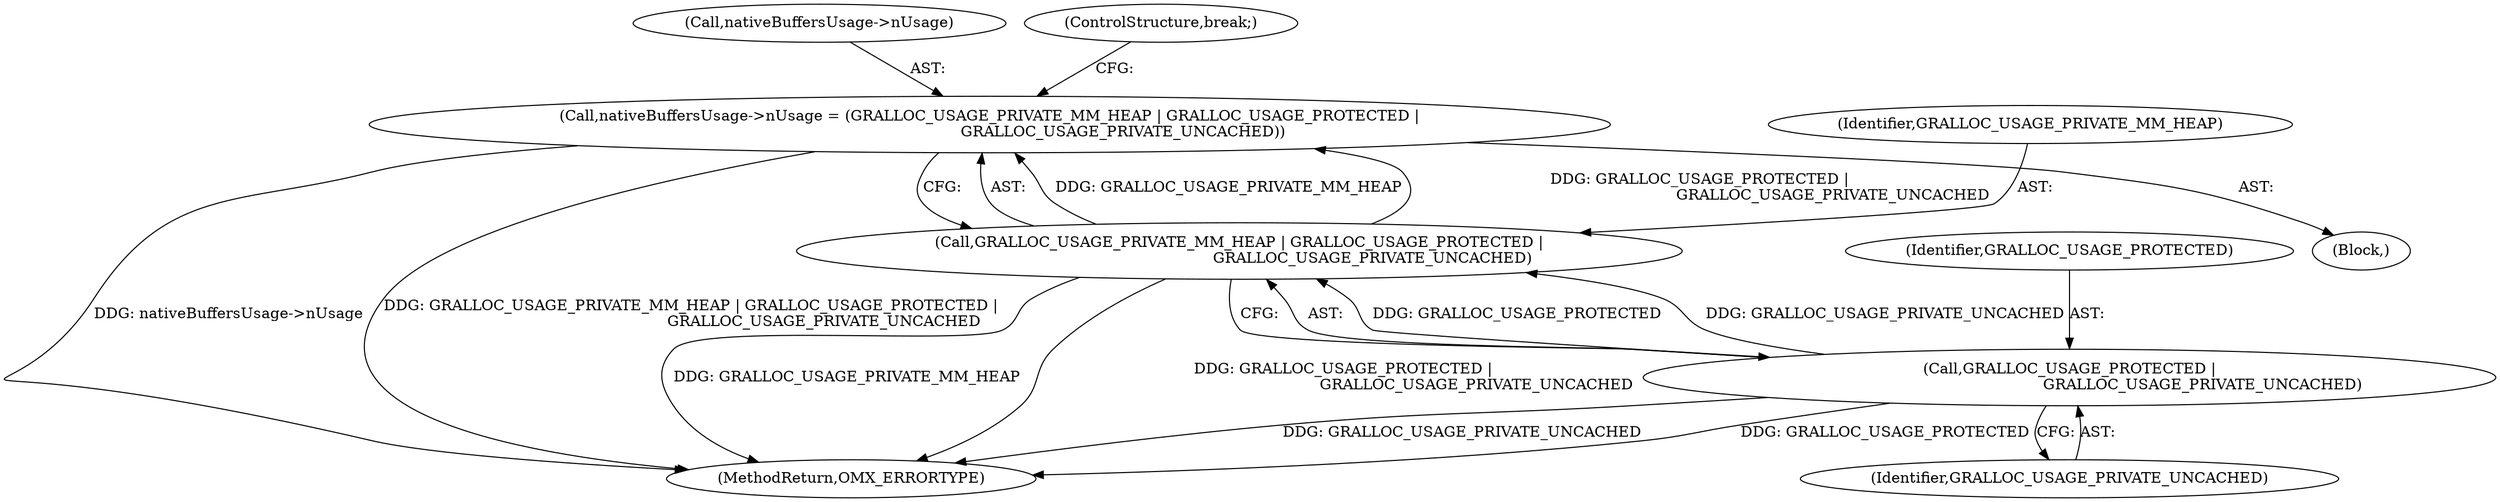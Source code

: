 digraph "0_Android_560ccdb509a7b86186fac0fce1b25bd9a3e6a6e8_0@pointer" {
"1000602" [label="(Call,nativeBuffersUsage->nUsage = (GRALLOC_USAGE_PRIVATE_MM_HEAP | GRALLOC_USAGE_PROTECTED |\n                                                        GRALLOC_USAGE_PRIVATE_UNCACHED))"];
"1000606" [label="(Call,GRALLOC_USAGE_PRIVATE_MM_HEAP | GRALLOC_USAGE_PROTECTED |\n                                                        GRALLOC_USAGE_PRIVATE_UNCACHED)"];
"1000608" [label="(Call,GRALLOC_USAGE_PROTECTED |\n                                                        GRALLOC_USAGE_PRIVATE_UNCACHED)"];
"1000608" [label="(Call,GRALLOC_USAGE_PROTECTED |\n                                                        GRALLOC_USAGE_PRIVATE_UNCACHED)"];
"1000609" [label="(Identifier,GRALLOC_USAGE_PROTECTED)"];
"1000601" [label="(Block,)"];
"1000606" [label="(Call,GRALLOC_USAGE_PRIVATE_MM_HEAP | GRALLOC_USAGE_PROTECTED |\n                                                        GRALLOC_USAGE_PRIVATE_UNCACHED)"];
"1000607" [label="(Identifier,GRALLOC_USAGE_PRIVATE_MM_HEAP)"];
"1000672" [label="(MethodReturn,OMX_ERRORTYPE)"];
"1000602" [label="(Call,nativeBuffersUsage->nUsage = (GRALLOC_USAGE_PRIVATE_MM_HEAP | GRALLOC_USAGE_PROTECTED |\n                                                        GRALLOC_USAGE_PRIVATE_UNCACHED))"];
"1000610" [label="(Identifier,GRALLOC_USAGE_PRIVATE_UNCACHED)"];
"1000603" [label="(Call,nativeBuffersUsage->nUsage)"];
"1000627" [label="(ControlStructure,break;)"];
"1000602" -> "1000601"  [label="AST: "];
"1000602" -> "1000606"  [label="CFG: "];
"1000603" -> "1000602"  [label="AST: "];
"1000606" -> "1000602"  [label="AST: "];
"1000627" -> "1000602"  [label="CFG: "];
"1000602" -> "1000672"  [label="DDG: nativeBuffersUsage->nUsage"];
"1000602" -> "1000672"  [label="DDG: GRALLOC_USAGE_PRIVATE_MM_HEAP | GRALLOC_USAGE_PROTECTED |\n                                                        GRALLOC_USAGE_PRIVATE_UNCACHED"];
"1000606" -> "1000602"  [label="DDG: GRALLOC_USAGE_PRIVATE_MM_HEAP"];
"1000606" -> "1000602"  [label="DDG: GRALLOC_USAGE_PROTECTED |\n                                                        GRALLOC_USAGE_PRIVATE_UNCACHED"];
"1000606" -> "1000608"  [label="CFG: "];
"1000607" -> "1000606"  [label="AST: "];
"1000608" -> "1000606"  [label="AST: "];
"1000606" -> "1000672"  [label="DDG: GRALLOC_USAGE_PRIVATE_MM_HEAP"];
"1000606" -> "1000672"  [label="DDG: GRALLOC_USAGE_PROTECTED |\n                                                        GRALLOC_USAGE_PRIVATE_UNCACHED"];
"1000608" -> "1000606"  [label="DDG: GRALLOC_USAGE_PROTECTED"];
"1000608" -> "1000606"  [label="DDG: GRALLOC_USAGE_PRIVATE_UNCACHED"];
"1000608" -> "1000610"  [label="CFG: "];
"1000609" -> "1000608"  [label="AST: "];
"1000610" -> "1000608"  [label="AST: "];
"1000608" -> "1000672"  [label="DDG: GRALLOC_USAGE_PRIVATE_UNCACHED"];
"1000608" -> "1000672"  [label="DDG: GRALLOC_USAGE_PROTECTED"];
}
